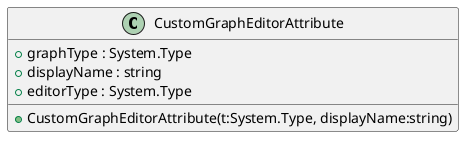 @startuml
class CustomGraphEditorAttribute {
    + graphType : System.Type
    + displayName : string
    + editorType : System.Type
    + CustomGraphEditorAttribute(t:System.Type, displayName:string)
}
@enduml
